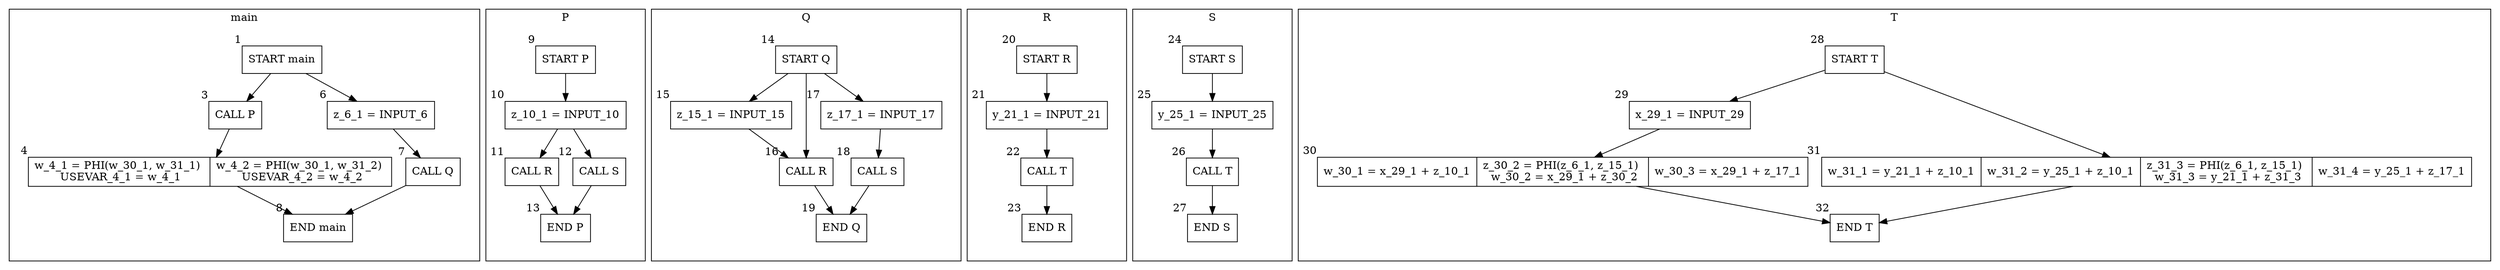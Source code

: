 digraph G {

	subgraph cluster_main {
		label = "main";
		margin = 25;
		node_1 [shape=box, xlabel="1", label="START main"];
		node_3 [shape=box, xlabel="3", label="CALL P"];
		node_4 [shape=record, xlabel="4", label="w_4_1 = PHI(w_30_1, w_31_1) \n USEVAR_4_1 = w_4_1 | w_4_2 = PHI(w_30_1, w_31_2) \n USEVAR_4_2 = w_4_2"];
		node_6 [shape=record, xlabel="6", label="z_6_1 = INPUT_6"];
		node_7 [shape=box, xlabel="7", label="CALL Q"];
		node_8 [shape=box, xlabel="8", label="END main"];
		node_1 -> node_3;
		node_1 -> node_6;
		node_3 -> node_4;
		node_4 -> node_8;
		node_6 -> node_7;
		node_7 -> node_8;
	}

	subgraph cluster_P {
		label = "P";
		margin = 25;
		node_9 [shape=box, xlabel="9", label="START P"];
		node_10 [shape=record, xlabel="10", label="z_10_1 = INPUT_10"];
		node_11 [shape=box, xlabel="11", label="CALL R"];
		node_12 [shape=box, xlabel="12", label="CALL S"];
		node_13 [shape=box, xlabel="13", label="END P"];
		node_9 -> node_10;
		node_10 -> node_11;
		node_10 -> node_12;
		node_11 -> node_13;
		node_12 -> node_13;
	}

	subgraph cluster_Q {
		label = "Q";
		margin = 25;
		node_14 [shape=box, xlabel="14", label="START Q"];
		node_15 [shape=record, xlabel="15", label="z_15_1 = INPUT_15"];
		node_16 [shape=box, xlabel="16", label="CALL R"];
		node_17 [shape=record, xlabel="17", label="z_17_1 = INPUT_17"];
		node_18 [shape=box, xlabel="18", label="CALL S"];
		node_19 [shape=box, xlabel="19", label="END Q"];
		node_14 -> node_15;
		node_14 -> node_16;
		node_14 -> node_17;
		node_15 -> node_16;
		node_16 -> node_19;
		node_17 -> node_18;
		node_18 -> node_19;
	}

	subgraph cluster_R {
		label = "R";
		margin = 25;
		node_20 [shape=box, xlabel="20", label="START R"];
		node_21 [shape=record, xlabel="21", label="y_21_1 = INPUT_21"];
		node_22 [shape=box, xlabel="22", label="CALL T"];
		node_23 [shape=box, xlabel="23", label="END R"];
		node_20 -> node_21;
		node_21 -> node_22;
		node_22 -> node_23;
	}

	subgraph cluster_S {
		label = "S";
		margin = 25;
		node_24 [shape=box, xlabel="24", label="START S"];
		node_25 [shape=record, xlabel="25", label="y_25_1 = INPUT_25"];
		node_26 [shape=box, xlabel="26", label="CALL T"];
		node_27 [shape=box, xlabel="27", label="END S"];
		node_24 -> node_25;
		node_25 -> node_26;
		node_26 -> node_27;
	}

	subgraph cluster_T {
		label = "T";
		margin = 25;
		node_28 [shape=box, xlabel="28", label="START T"];
		node_29 [shape=record, xlabel="29", label="x_29_1 = INPUT_29"];
		node_30 [shape=record, xlabel="30", label="w_30_1 = x_29_1 + z_10_1 | z_30_2 = PHI(z_6_1, z_15_1) \n w_30_2 = x_29_1 + z_30_2 | w_30_3 = x_29_1 + z_17_1"];
		node_31 [shape=record, xlabel="31", label="w_31_1 = y_21_1 + z_10_1 | w_31_2 = y_25_1 + z_10_1 | z_31_3 = PHI(z_6_1, z_15_1) \n w_31_3 = y_21_1 + z_31_3 | w_31_4 = y_25_1 + z_17_1"];
		node_32 [shape=box, xlabel="32", label="END T"];
		node_28 -> node_29;
		node_28 -> node_31;
		node_29 -> node_30;
		node_30 -> node_32;
		node_31 -> node_32;
	}
}
